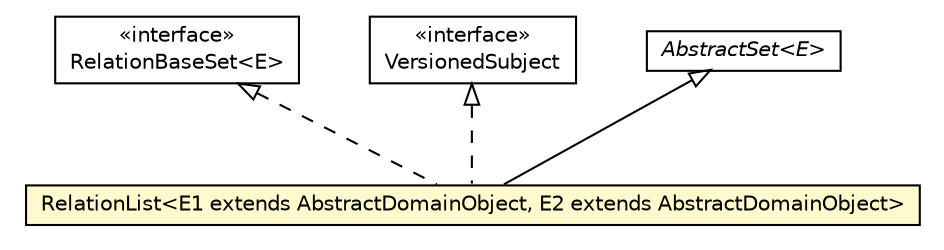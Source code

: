 #!/usr/local/bin/dot
#
# Class diagram 
# Generated by UMLGraph version 5.1 (http://www.umlgraph.org/)
#

digraph G {
	edge [fontname="Helvetica",fontsize=10,labelfontname="Helvetica",labelfontsize=10];
	node [fontname="Helvetica",fontsize=10,shape=plaintext];
	nodesep=0.25;
	ranksep=0.5;
	// pt.ist.fenixframework.dml.runtime.RelationBaseSet<E>
	c134207 [label=<<table title="pt.ist.fenixframework.dml.runtime.RelationBaseSet" border="0" cellborder="1" cellspacing="0" cellpadding="2" port="p" href="../../../dml/runtime/RelationBaseSet.html">
		<tr><td><table border="0" cellspacing="0" cellpadding="1">
<tr><td align="center" balign="center"> &#171;interface&#187; </td></tr>
<tr><td align="center" balign="center"> RelationBaseSet&lt;E&gt; </td></tr>
		</table></td></tr>
		</table>>, fontname="Helvetica", fontcolor="black", fontsize=10.0];
	// pt.ist.fenixframework.backend.jvstmojb.pstm.VersionedSubject
	c134420 [label=<<table title="pt.ist.fenixframework.backend.jvstmojb.pstm.VersionedSubject" border="0" cellborder="1" cellspacing="0" cellpadding="2" port="p" href="./VersionedSubject.html">
		<tr><td><table border="0" cellspacing="0" cellpadding="1">
<tr><td align="center" balign="center"> &#171;interface&#187; </td></tr>
<tr><td align="center" balign="center"> VersionedSubject </td></tr>
		</table></td></tr>
		</table>>, fontname="Helvetica", fontcolor="black", fontsize=10.0];
	// pt.ist.fenixframework.backend.jvstmojb.pstm.RelationList<E1 extends pt.ist.fenixframework.backend.jvstmojb.pstm.AbstractDomainObject, E2 extends pt.ist.fenixframework.backend.jvstmojb.pstm.AbstractDomainObject>
	c134433 [label=<<table title="pt.ist.fenixframework.backend.jvstmojb.pstm.RelationList" border="0" cellborder="1" cellspacing="0" cellpadding="2" port="p" bgcolor="lemonChiffon" href="./RelationList.html">
		<tr><td><table border="0" cellspacing="0" cellpadding="1">
<tr><td align="center" balign="center"> RelationList&lt;E1 extends AbstractDomainObject, E2 extends AbstractDomainObject&gt; </td></tr>
		</table></td></tr>
		</table>>, fontname="Helvetica", fontcolor="black", fontsize=10.0];
	//pt.ist.fenixframework.backend.jvstmojb.pstm.RelationList<E1 extends pt.ist.fenixframework.backend.jvstmojb.pstm.AbstractDomainObject, E2 extends pt.ist.fenixframework.backend.jvstmojb.pstm.AbstractDomainObject> extends java.util.AbstractSet<E2>
	c134474:p -> c134433:p [dir=back,arrowtail=empty];
	//pt.ist.fenixframework.backend.jvstmojb.pstm.RelationList<E1 extends pt.ist.fenixframework.backend.jvstmojb.pstm.AbstractDomainObject, E2 extends pt.ist.fenixframework.backend.jvstmojb.pstm.AbstractDomainObject> implements pt.ist.fenixframework.backend.jvstmojb.pstm.VersionedSubject
	c134420:p -> c134433:p [dir=back,arrowtail=empty,style=dashed];
	//pt.ist.fenixframework.backend.jvstmojb.pstm.RelationList<E1 extends pt.ist.fenixframework.backend.jvstmojb.pstm.AbstractDomainObject, E2 extends pt.ist.fenixframework.backend.jvstmojb.pstm.AbstractDomainObject> implements pt.ist.fenixframework.dml.runtime.RelationBaseSet<E>
	c134207:p -> c134433:p [dir=back,arrowtail=empty,style=dashed];
	// java.util.AbstractSet<E>
	c134474 [label=<<table title="java.util.AbstractSet" border="0" cellborder="1" cellspacing="0" cellpadding="2" port="p" href="http://java.sun.com/j2se/1.4.2/docs/api/java/util/AbstractSet.html">
		<tr><td><table border="0" cellspacing="0" cellpadding="1">
<tr><td align="center" balign="center"><font face="Helvetica-Oblique"> AbstractSet&lt;E&gt; </font></td></tr>
		</table></td></tr>
		</table>>, fontname="Helvetica", fontcolor="black", fontsize=10.0];
}

